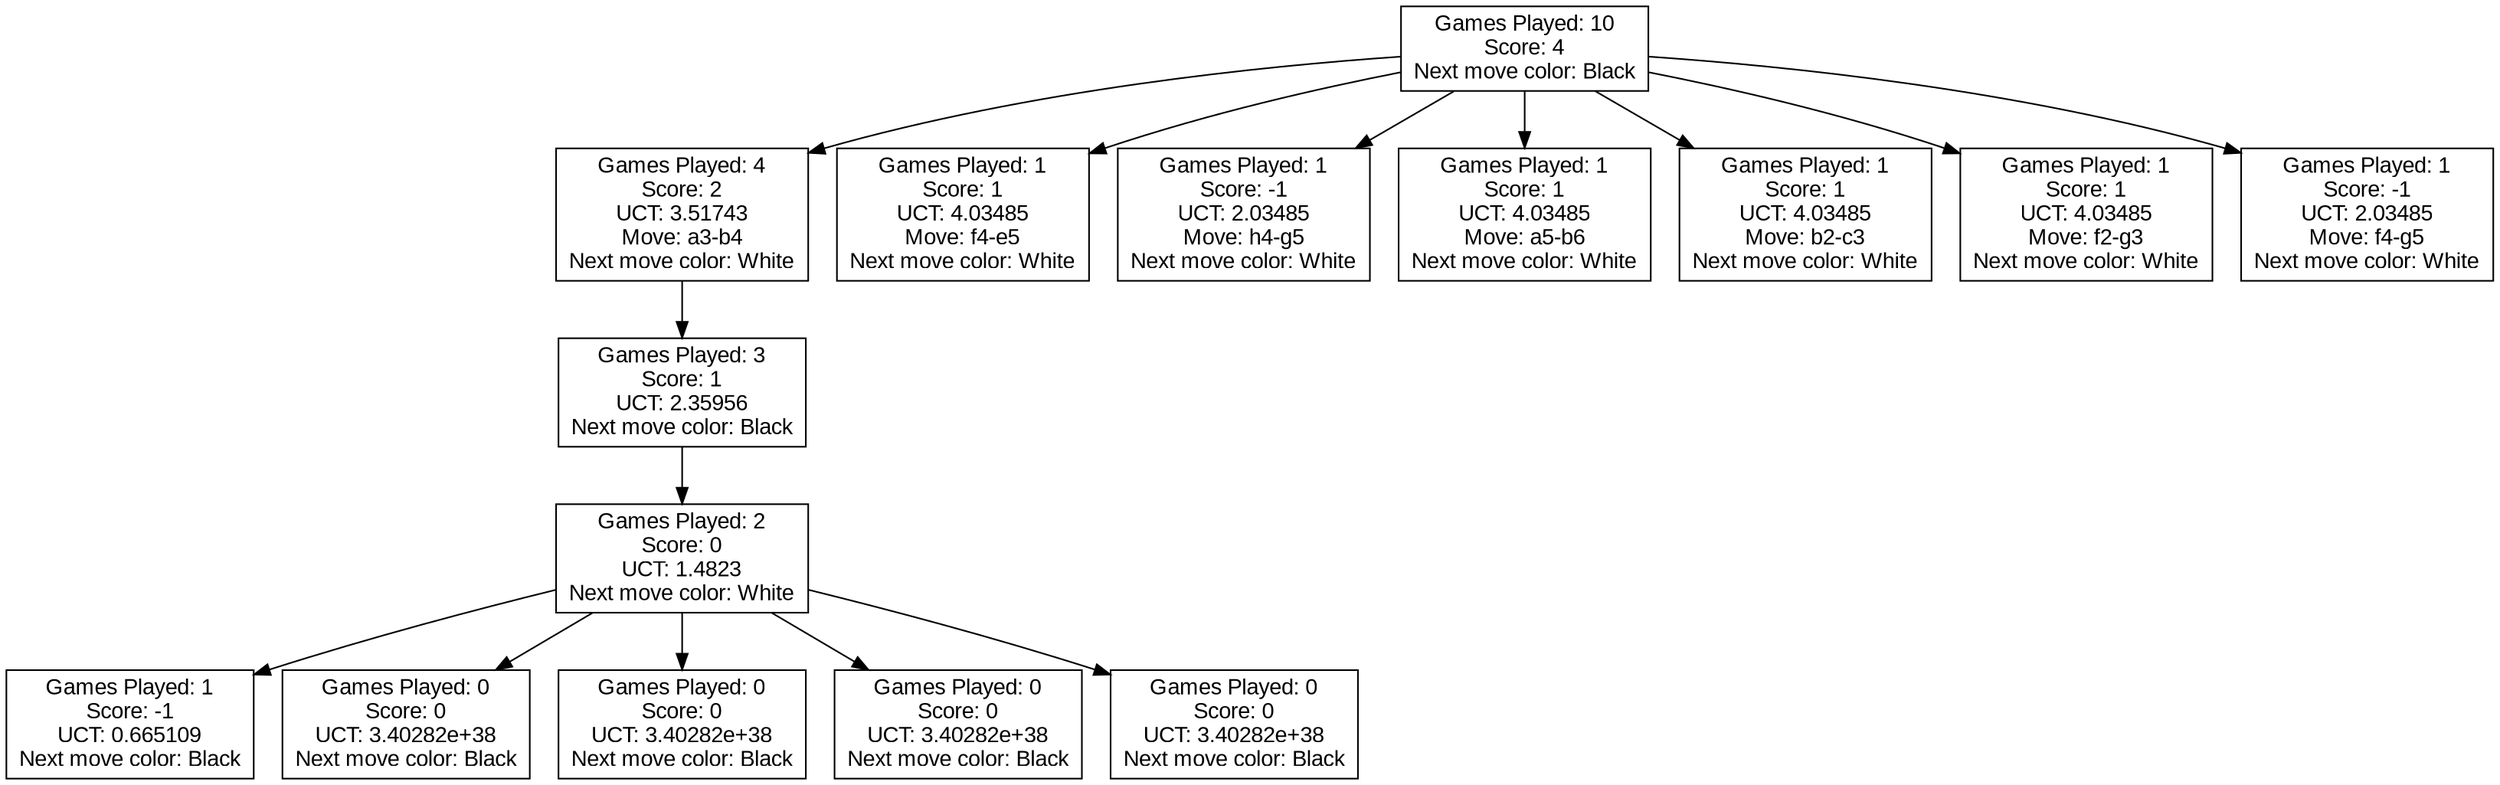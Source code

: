 digraph Tree {
    node [shape=box, fontname="Arial"];
    node0 [label="Games Played: 10\nScore: 4
Next move color: Black"];
    node1 [label="Games Played: 4\nScore: 2\nUCT: 3.51743\nMove: a3-b4
Next move color: White"];
    node2 [label="Games Played: 3\nScore: 1\nUCT: 2.35956
Next move color: Black"];
    node3 [label="Games Played: 2\nScore: 0\nUCT: 1.4823
Next move color: White"];
    node4 [label="Games Played: 1\nScore: -1\nUCT: 0.665109
Next move color: Black"];
    node3 -> node4;
    node5 [label="Games Played: 0\nScore: 0\nUCT: 3.40282e+38
Next move color: Black"];
    node3 -> node5;
    node6 [label="Games Played: 0\nScore: 0\nUCT: 3.40282e+38
Next move color: Black"];
    node3 -> node6;
    node7 [label="Games Played: 0\nScore: 0\nUCT: 3.40282e+38
Next move color: Black"];
    node3 -> node7;
    node8 [label="Games Played: 0\nScore: 0\nUCT: 3.40282e+38
Next move color: Black"];
    node3 -> node8;
    node2 -> node3;
    node1 -> node2;
    node0 -> node1;
    node9 [label="Games Played: 1\nScore: 1\nUCT: 4.03485\nMove: f4-e5
Next move color: White"];
    node0 -> node9;
    node10 [label="Games Played: 1\nScore: -1\nUCT: 2.03485\nMove: h4-g5
Next move color: White"];
    node0 -> node10;
    node11 [label="Games Played: 1\nScore: 1\nUCT: 4.03485\nMove: a5-b6
Next move color: White"];
    node0 -> node11;
    node12 [label="Games Played: 1\nScore: 1\nUCT: 4.03485\nMove: b2-c3
Next move color: White"];
    node0 -> node12;
    node13 [label="Games Played: 1\nScore: 1\nUCT: 4.03485\nMove: f2-g3
Next move color: White"];
    node0 -> node13;
    node14 [label="Games Played: 1\nScore: -1\nUCT: 2.03485\nMove: f4-g5
Next move color: White"];
    node0 -> node14;
}
